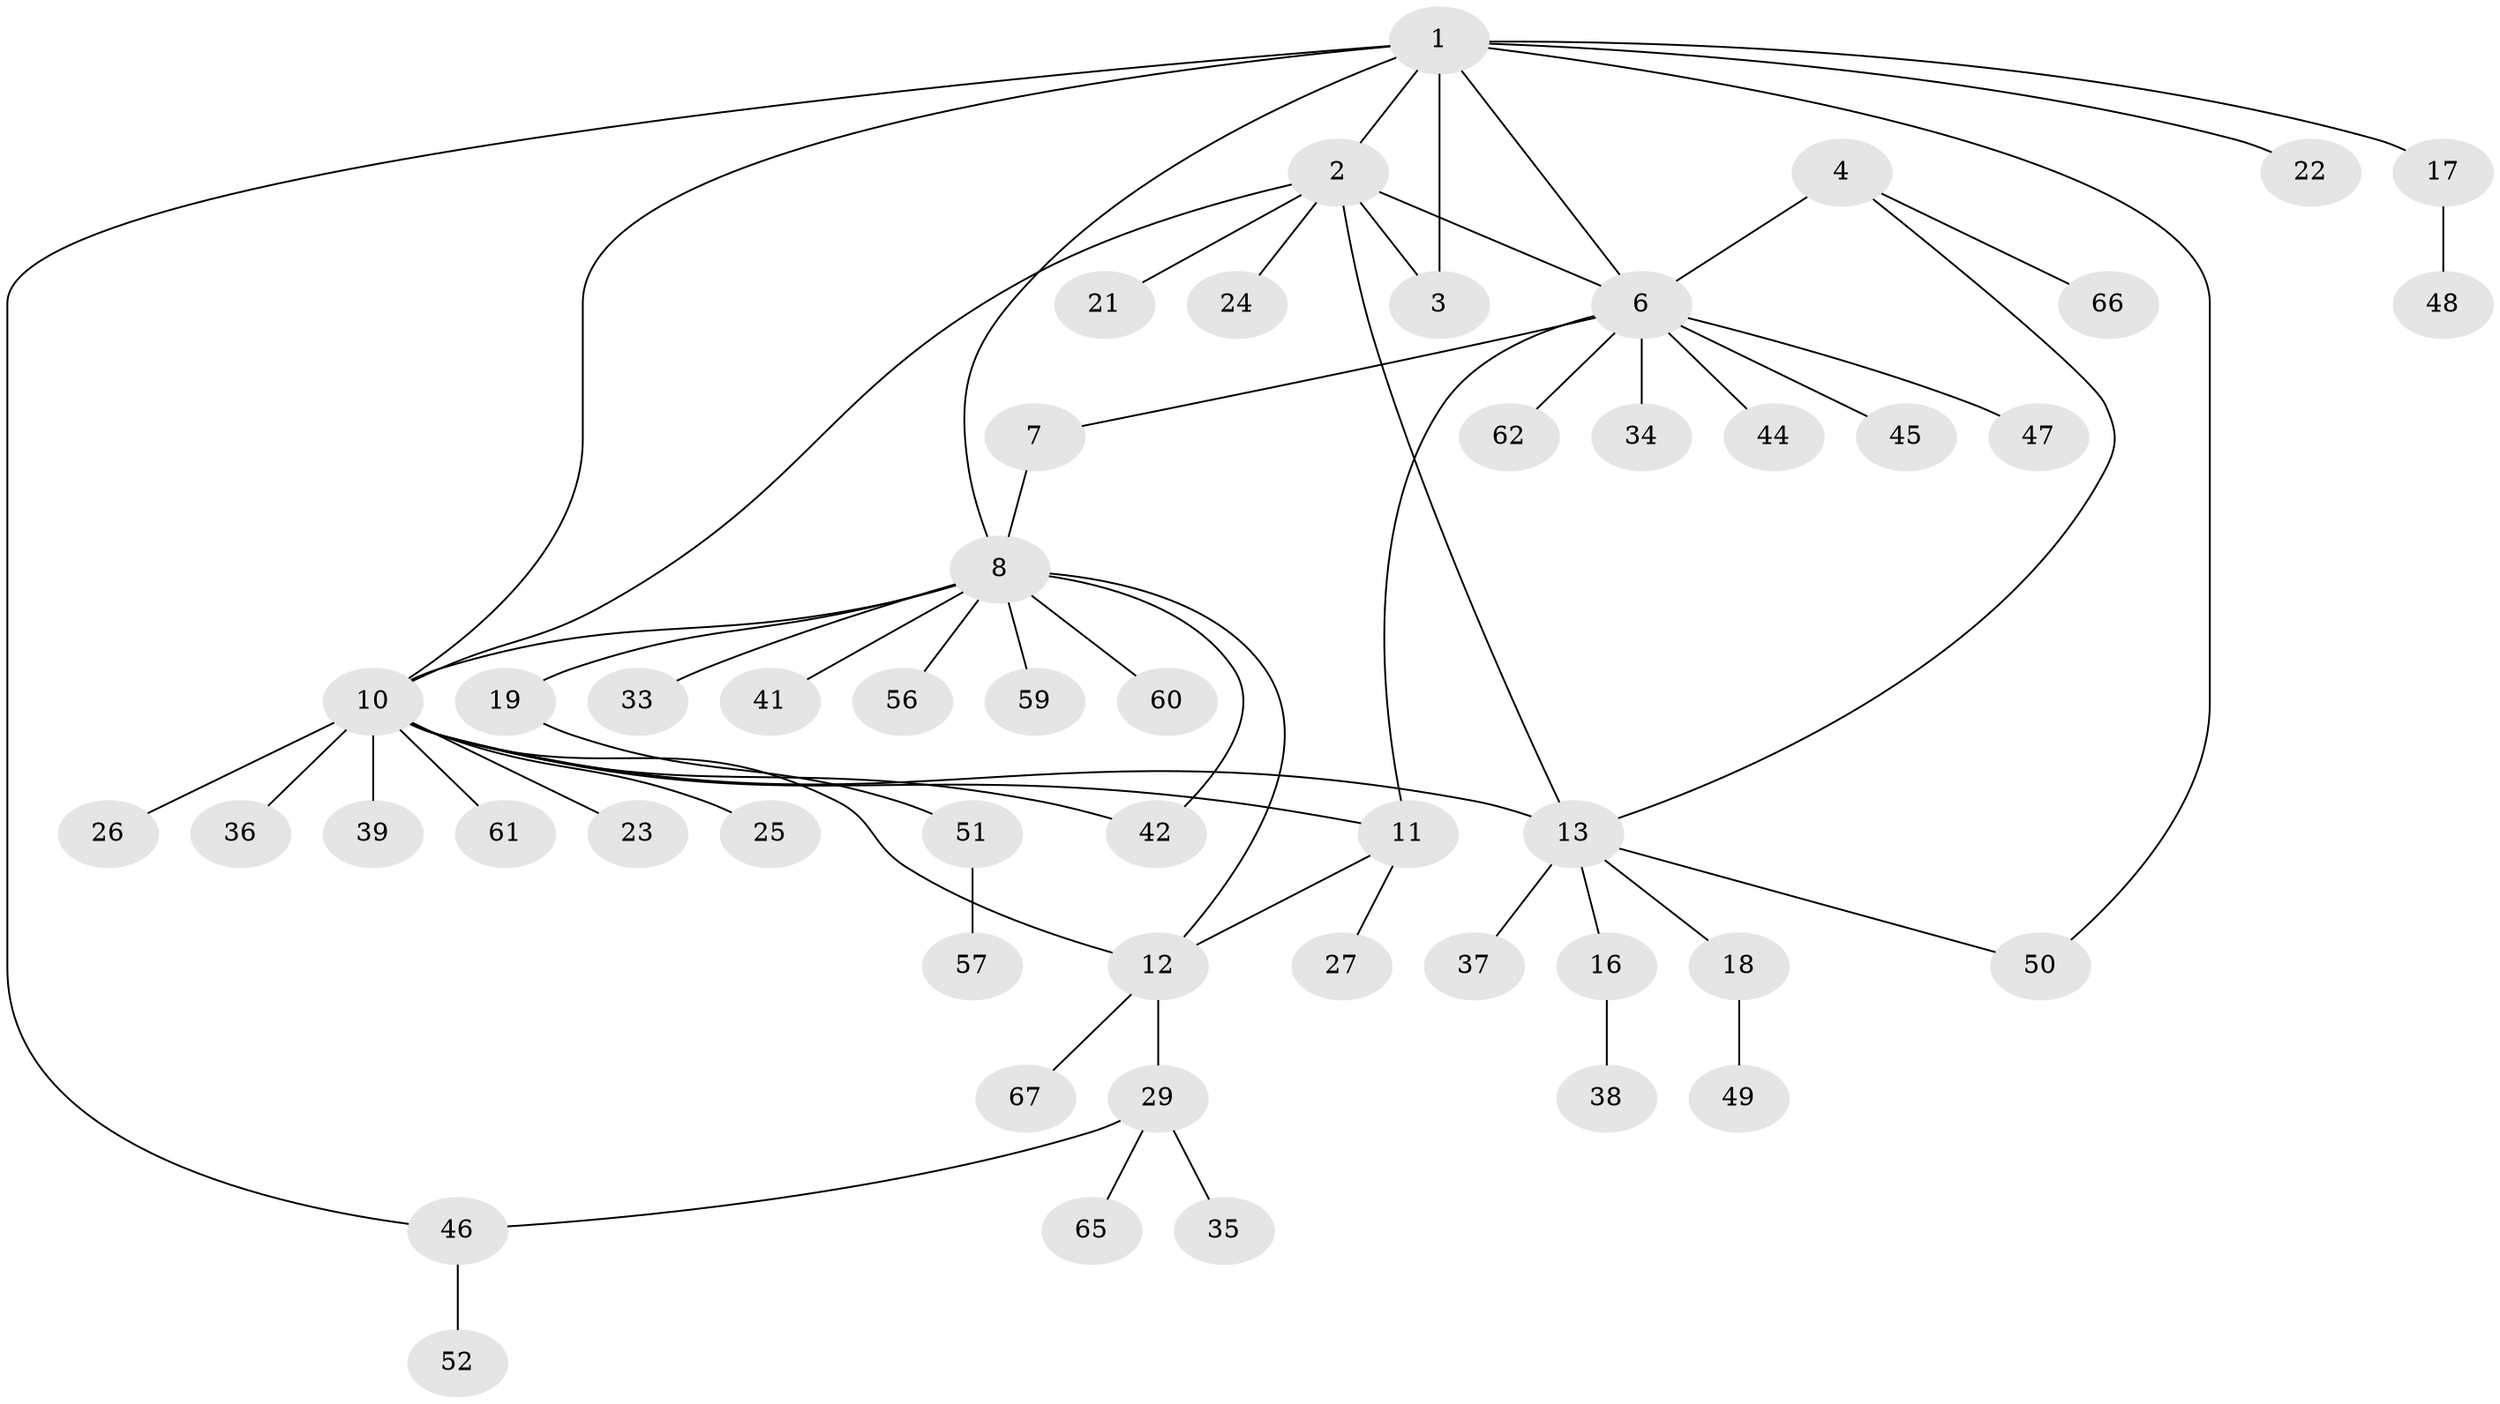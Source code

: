 // original degree distribution, {8: 0.04477611940298507, 7: 0.014925373134328358, 2: 0.208955223880597, 4: 0.029850746268656716, 11: 0.014925373134328358, 9: 0.014925373134328358, 5: 0.08955223880597014, 3: 0.05970149253731343, 1: 0.5223880597014925}
// Generated by graph-tools (version 1.1) at 2025/11/02/27/25 16:11:36]
// undirected, 50 vertices, 62 edges
graph export_dot {
graph [start="1"]
  node [color=gray90,style=filled];
  1 [super="+40"];
  2 [super="+43"];
  3;
  4 [super="+5"];
  6 [super="+30"];
  7 [super="+20"];
  8 [super="+9"];
  10 [super="+14"];
  11 [super="+28"];
  12;
  13 [super="+15"];
  16 [super="+58"];
  17;
  18;
  19;
  21;
  22;
  23;
  24 [super="+32"];
  25;
  26;
  27 [super="+55"];
  29 [super="+31"];
  33;
  34;
  35;
  36;
  37;
  38;
  39 [super="+54"];
  41;
  42;
  44;
  45;
  46 [super="+53"];
  47;
  48;
  49 [super="+64"];
  50;
  51 [super="+63"];
  52;
  56;
  57;
  59;
  60;
  61;
  62;
  65;
  66;
  67;
  1 -- 2;
  1 -- 3;
  1 -- 8;
  1 -- 10;
  1 -- 17;
  1 -- 22;
  1 -- 50;
  1 -- 6;
  1 -- 46;
  2 -- 3;
  2 -- 6;
  2 -- 13;
  2 -- 21;
  2 -- 24;
  2 -- 10;
  4 -- 6 [weight=2];
  4 -- 13;
  4 -- 66;
  6 -- 7;
  6 -- 11;
  6 -- 34;
  6 -- 45;
  6 -- 47;
  6 -- 62;
  6 -- 44;
  7 -- 8 [weight=2];
  8 -- 41;
  8 -- 42;
  8 -- 56;
  8 -- 59;
  8 -- 60;
  8 -- 10;
  8 -- 33;
  8 -- 19;
  8 -- 12;
  10 -- 11;
  10 -- 12;
  10 -- 23;
  10 -- 25;
  10 -- 36;
  10 -- 39;
  10 -- 42;
  10 -- 13 [weight=2];
  10 -- 26;
  10 -- 61;
  11 -- 12;
  11 -- 27;
  12 -- 29;
  12 -- 67;
  13 -- 16;
  13 -- 18;
  13 -- 50;
  13 -- 37;
  16 -- 38;
  17 -- 48;
  18 -- 49;
  19 -- 51;
  29 -- 35;
  29 -- 46;
  29 -- 65;
  46 -- 52;
  51 -- 57;
}

